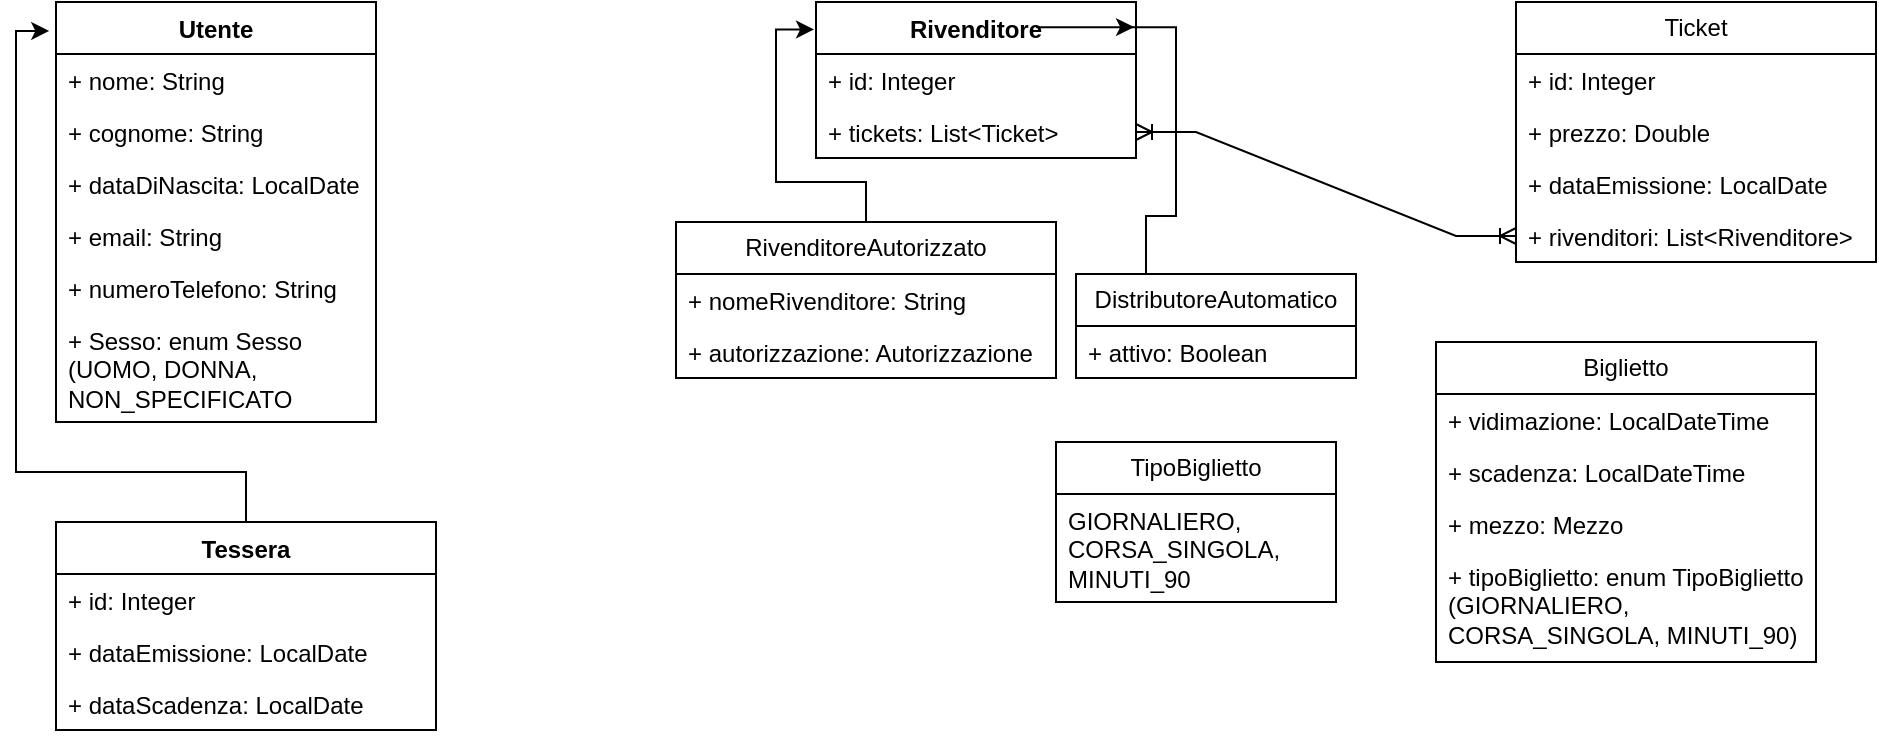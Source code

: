 <mxfile version="24.3.1" type="device">
  <diagram name="Pagina-1" id="opLL4LoB17zQIWE38la9">
    <mxGraphModel dx="819" dy="422" grid="1" gridSize="10" guides="1" tooltips="1" connect="1" arrows="1" fold="1" page="1" pageScale="1" pageWidth="3300" pageHeight="4681" math="0" shadow="0">
      <root>
        <mxCell id="0" />
        <mxCell id="1" parent="0" />
        <mxCell id="9be7_pFp6uKiazAgbo8Y-1" value="Utente" style="swimlane;fontStyle=1;align=center;verticalAlign=top;childLayout=stackLayout;horizontal=1;startSize=26;horizontalStack=0;resizeParent=1;resizeParentMax=0;resizeLast=0;collapsible=1;marginBottom=0;whiteSpace=wrap;html=1;" vertex="1" parent="1">
          <mxGeometry x="30" y="10" width="160" height="210" as="geometry" />
        </mxCell>
        <mxCell id="9be7_pFp6uKiazAgbo8Y-2" value="+ nome: String" style="text;strokeColor=none;fillColor=none;align=left;verticalAlign=top;spacingLeft=4;spacingRight=4;overflow=hidden;rotatable=0;points=[[0,0.5],[1,0.5]];portConstraint=eastwest;whiteSpace=wrap;html=1;" vertex="1" parent="9be7_pFp6uKiazAgbo8Y-1">
          <mxGeometry y="26" width="160" height="26" as="geometry" />
        </mxCell>
        <mxCell id="9be7_pFp6uKiazAgbo8Y-4" value="+ cognome: String" style="text;strokeColor=none;fillColor=none;align=left;verticalAlign=top;spacingLeft=4;spacingRight=4;overflow=hidden;rotatable=0;points=[[0,0.5],[1,0.5]];portConstraint=eastwest;whiteSpace=wrap;html=1;" vertex="1" parent="9be7_pFp6uKiazAgbo8Y-1">
          <mxGeometry y="52" width="160" height="26" as="geometry" />
        </mxCell>
        <mxCell id="9be7_pFp6uKiazAgbo8Y-8" value="+ dataDiNascita: LocalDate" style="text;strokeColor=none;fillColor=none;align=left;verticalAlign=top;spacingLeft=4;spacingRight=4;overflow=hidden;rotatable=0;points=[[0,0.5],[1,0.5]];portConstraint=eastwest;whiteSpace=wrap;html=1;" vertex="1" parent="9be7_pFp6uKiazAgbo8Y-1">
          <mxGeometry y="78" width="160" height="26" as="geometry" />
        </mxCell>
        <mxCell id="9be7_pFp6uKiazAgbo8Y-9" value="+ email: String" style="text;strokeColor=none;fillColor=none;align=left;verticalAlign=top;spacingLeft=4;spacingRight=4;overflow=hidden;rotatable=0;points=[[0,0.5],[1,0.5]];portConstraint=eastwest;whiteSpace=wrap;html=1;" vertex="1" parent="9be7_pFp6uKiazAgbo8Y-1">
          <mxGeometry y="104" width="160" height="26" as="geometry" />
        </mxCell>
        <mxCell id="9be7_pFp6uKiazAgbo8Y-10" value="+ numeroTelefono: String" style="text;strokeColor=none;fillColor=none;align=left;verticalAlign=top;spacingLeft=4;spacingRight=4;overflow=hidden;rotatable=0;points=[[0,0.5],[1,0.5]];portConstraint=eastwest;whiteSpace=wrap;html=1;" vertex="1" parent="9be7_pFp6uKiazAgbo8Y-1">
          <mxGeometry y="130" width="160" height="26" as="geometry" />
        </mxCell>
        <mxCell id="9be7_pFp6uKiazAgbo8Y-11" value="+ Sesso: enum Sesso (UOMO, DONNA, NON_SPECIFICATO" style="text;strokeColor=none;fillColor=none;align=left;verticalAlign=top;spacingLeft=4;spacingRight=4;overflow=hidden;rotatable=0;points=[[0,0.5],[1,0.5]];portConstraint=eastwest;whiteSpace=wrap;html=1;" vertex="1" parent="9be7_pFp6uKiazAgbo8Y-1">
          <mxGeometry y="156" width="160" height="54" as="geometry" />
        </mxCell>
        <mxCell id="9be7_pFp6uKiazAgbo8Y-23" value="" style="edgeStyle=orthogonalEdgeStyle;rounded=0;orthogonalLoop=1;jettySize=auto;html=1;entryX=-0.021;entryY=0.069;entryDx=0;entryDy=0;entryPerimeter=0;" edge="1" parent="1" source="9be7_pFp6uKiazAgbo8Y-17" target="9be7_pFp6uKiazAgbo8Y-1">
          <mxGeometry relative="1" as="geometry">
            <Array as="points">
              <mxPoint x="125" y="245" />
              <mxPoint x="10" y="245" />
              <mxPoint x="10" y="25" />
            </Array>
          </mxGeometry>
        </mxCell>
        <mxCell id="9be7_pFp6uKiazAgbo8Y-17" value="Tessera" style="swimlane;fontStyle=1;align=center;verticalAlign=top;childLayout=stackLayout;horizontal=1;startSize=26;horizontalStack=0;resizeParent=1;resizeParentMax=0;resizeLast=0;collapsible=1;marginBottom=0;whiteSpace=wrap;html=1;" vertex="1" parent="1">
          <mxGeometry x="30" y="270" width="190" height="104" as="geometry" />
        </mxCell>
        <mxCell id="9be7_pFp6uKiazAgbo8Y-18" value="+ id: Integer" style="text;strokeColor=none;fillColor=none;align=left;verticalAlign=top;spacingLeft=4;spacingRight=4;overflow=hidden;rotatable=0;points=[[0,0.5],[1,0.5]];portConstraint=eastwest;whiteSpace=wrap;html=1;" vertex="1" parent="9be7_pFp6uKiazAgbo8Y-17">
          <mxGeometry y="26" width="190" height="26" as="geometry" />
        </mxCell>
        <mxCell id="9be7_pFp6uKiazAgbo8Y-21" value="+ dataEmissione: LocalDate" style="text;strokeColor=none;fillColor=none;align=left;verticalAlign=top;spacingLeft=4;spacingRight=4;overflow=hidden;rotatable=0;points=[[0,0.5],[1,0.5]];portConstraint=eastwest;whiteSpace=wrap;html=1;" vertex="1" parent="9be7_pFp6uKiazAgbo8Y-17">
          <mxGeometry y="52" width="190" height="26" as="geometry" />
        </mxCell>
        <mxCell id="9be7_pFp6uKiazAgbo8Y-22" value="+ dataScadenza: LocalDate" style="text;strokeColor=none;fillColor=none;align=left;verticalAlign=top;spacingLeft=4;spacingRight=4;overflow=hidden;rotatable=0;points=[[0,0.5],[1,0.5]];portConstraint=eastwest;whiteSpace=wrap;html=1;" vertex="1" parent="9be7_pFp6uKiazAgbo8Y-17">
          <mxGeometry y="78" width="190" height="26" as="geometry" />
        </mxCell>
        <mxCell id="9be7_pFp6uKiazAgbo8Y-24" value="Rivenditore" style="swimlane;fontStyle=1;align=center;verticalAlign=top;childLayout=stackLayout;horizontal=1;startSize=26;horizontalStack=0;resizeParent=1;resizeParentMax=0;resizeLast=0;collapsible=1;marginBottom=0;whiteSpace=wrap;html=1;" vertex="1" parent="1">
          <mxGeometry x="410" y="10" width="160" height="78" as="geometry" />
        </mxCell>
        <mxCell id="9be7_pFp6uKiazAgbo8Y-25" value="+ id: Integer" style="text;strokeColor=none;fillColor=none;align=left;verticalAlign=top;spacingLeft=4;spacingRight=4;overflow=hidden;rotatable=0;points=[[0,0.5],[1,0.5]];portConstraint=eastwest;whiteSpace=wrap;html=1;" vertex="1" parent="9be7_pFp6uKiazAgbo8Y-24">
          <mxGeometry y="26" width="160" height="26" as="geometry" />
        </mxCell>
        <mxCell id="9be7_pFp6uKiazAgbo8Y-28" value="+ tickets: List&amp;lt;Ticket&amp;gt;" style="text;strokeColor=none;fillColor=none;align=left;verticalAlign=top;spacingLeft=4;spacingRight=4;overflow=hidden;rotatable=0;points=[[0,0.5],[1,0.5]];portConstraint=eastwest;whiteSpace=wrap;html=1;" vertex="1" parent="9be7_pFp6uKiazAgbo8Y-24">
          <mxGeometry y="52" width="160" height="26" as="geometry" />
        </mxCell>
        <mxCell id="9be7_pFp6uKiazAgbo8Y-37" value="" style="edgeStyle=orthogonalEdgeStyle;rounded=0;orthogonalLoop=1;jettySize=auto;html=1;entryX=-0.006;entryY=0.176;entryDx=0;entryDy=0;entryPerimeter=0;" edge="1" parent="1" source="9be7_pFp6uKiazAgbo8Y-29" target="9be7_pFp6uKiazAgbo8Y-24">
          <mxGeometry relative="1" as="geometry" />
        </mxCell>
        <mxCell id="9be7_pFp6uKiazAgbo8Y-29" value="RivenditoreAutorizzato" style="swimlane;fontStyle=0;childLayout=stackLayout;horizontal=1;startSize=26;fillColor=none;horizontalStack=0;resizeParent=1;resizeParentMax=0;resizeLast=0;collapsible=1;marginBottom=0;whiteSpace=wrap;html=1;" vertex="1" parent="1">
          <mxGeometry x="340" y="120" width="190" height="78" as="geometry">
            <mxRectangle x="340" y="120" width="160" height="30" as="alternateBounds" />
          </mxGeometry>
        </mxCell>
        <mxCell id="9be7_pFp6uKiazAgbo8Y-30" value="+ nomeRivenditore: String" style="text;strokeColor=none;fillColor=none;align=left;verticalAlign=top;spacingLeft=4;spacingRight=4;overflow=hidden;rotatable=0;points=[[0,0.5],[1,0.5]];portConstraint=eastwest;whiteSpace=wrap;html=1;" vertex="1" parent="9be7_pFp6uKiazAgbo8Y-29">
          <mxGeometry y="26" width="190" height="26" as="geometry" />
        </mxCell>
        <mxCell id="9be7_pFp6uKiazAgbo8Y-31" value="+ autorizzazione: Autorizzazione" style="text;strokeColor=none;fillColor=none;align=left;verticalAlign=top;spacingLeft=4;spacingRight=4;overflow=hidden;rotatable=0;points=[[0,0.5],[1,0.5]];portConstraint=eastwest;whiteSpace=wrap;html=1;" vertex="1" parent="9be7_pFp6uKiazAgbo8Y-29">
          <mxGeometry y="52" width="190" height="26" as="geometry" />
        </mxCell>
        <mxCell id="9be7_pFp6uKiazAgbo8Y-33" value="DistributoreAutomatico" style="swimlane;fontStyle=0;childLayout=stackLayout;horizontal=1;startSize=26;fillColor=none;horizontalStack=0;resizeParent=1;resizeParentMax=0;resizeLast=0;collapsible=1;marginBottom=0;whiteSpace=wrap;html=1;" vertex="1" parent="1">
          <mxGeometry x="540" y="146" width="140" height="52" as="geometry" />
        </mxCell>
        <mxCell id="9be7_pFp6uKiazAgbo8Y-34" value="+ attivo: Boolean" style="text;strokeColor=none;fillColor=none;align=left;verticalAlign=top;spacingLeft=4;spacingRight=4;overflow=hidden;rotatable=0;points=[[0,0.5],[1,0.5]];portConstraint=eastwest;whiteSpace=wrap;html=1;" vertex="1" parent="9be7_pFp6uKiazAgbo8Y-33">
          <mxGeometry y="26" width="140" height="26" as="geometry" />
        </mxCell>
        <mxCell id="9be7_pFp6uKiazAgbo8Y-41" style="edgeStyle=orthogonalEdgeStyle;rounded=0;orthogonalLoop=1;jettySize=auto;html=1;exitX=0.25;exitY=0;exitDx=0;exitDy=0;entryX=0.994;entryY=0.161;entryDx=0;entryDy=0;entryPerimeter=0;" edge="1" parent="1" source="9be7_pFp6uKiazAgbo8Y-33" target="9be7_pFp6uKiazAgbo8Y-24">
          <mxGeometry relative="1" as="geometry" />
        </mxCell>
        <mxCell id="9be7_pFp6uKiazAgbo8Y-42" value="Ticket" style="swimlane;fontStyle=0;childLayout=stackLayout;horizontal=1;startSize=26;fillColor=none;horizontalStack=0;resizeParent=1;resizeParentMax=0;resizeLast=0;collapsible=1;marginBottom=0;whiteSpace=wrap;html=1;" vertex="1" parent="1">
          <mxGeometry x="760" y="10" width="180" height="130" as="geometry" />
        </mxCell>
        <mxCell id="9be7_pFp6uKiazAgbo8Y-43" value="+ id: Integer" style="text;strokeColor=none;fillColor=none;align=left;verticalAlign=top;spacingLeft=4;spacingRight=4;overflow=hidden;rotatable=0;points=[[0,0.5],[1,0.5]];portConstraint=eastwest;whiteSpace=wrap;html=1;" vertex="1" parent="9be7_pFp6uKiazAgbo8Y-42">
          <mxGeometry y="26" width="180" height="26" as="geometry" />
        </mxCell>
        <mxCell id="9be7_pFp6uKiazAgbo8Y-44" value="+ prezzo: Double" style="text;strokeColor=none;fillColor=none;align=left;verticalAlign=top;spacingLeft=4;spacingRight=4;overflow=hidden;rotatable=0;points=[[0,0.5],[1,0.5]];portConstraint=eastwest;whiteSpace=wrap;html=1;" vertex="1" parent="9be7_pFp6uKiazAgbo8Y-42">
          <mxGeometry y="52" width="180" height="26" as="geometry" />
        </mxCell>
        <mxCell id="9be7_pFp6uKiazAgbo8Y-45" value="+ dataEmissione: LocalDate" style="text;strokeColor=none;fillColor=none;align=left;verticalAlign=top;spacingLeft=4;spacingRight=4;overflow=hidden;rotatable=0;points=[[0,0.5],[1,0.5]];portConstraint=eastwest;whiteSpace=wrap;html=1;" vertex="1" parent="9be7_pFp6uKiazAgbo8Y-42">
          <mxGeometry y="78" width="180" height="26" as="geometry" />
        </mxCell>
        <mxCell id="9be7_pFp6uKiazAgbo8Y-46" value="+ rivenditori: List&amp;lt;Rivenditore&amp;gt;" style="text;strokeColor=none;fillColor=none;align=left;verticalAlign=top;spacingLeft=4;spacingRight=4;overflow=hidden;rotatable=0;points=[[0,0.5],[1,0.5]];portConstraint=eastwest;whiteSpace=wrap;html=1;" vertex="1" parent="9be7_pFp6uKiazAgbo8Y-42">
          <mxGeometry y="104" width="180" height="26" as="geometry" />
        </mxCell>
        <mxCell id="9be7_pFp6uKiazAgbo8Y-47" value="" style="edgeStyle=entityRelationEdgeStyle;fontSize=12;html=1;endArrow=ERoneToMany;startArrow=ERoneToMany;rounded=0;entryX=0;entryY=0.5;entryDx=0;entryDy=0;exitX=1;exitY=0.5;exitDx=0;exitDy=0;" edge="1" parent="1" source="9be7_pFp6uKiazAgbo8Y-28" target="9be7_pFp6uKiazAgbo8Y-46">
          <mxGeometry width="100" height="100" relative="1" as="geometry">
            <mxPoint x="520" y="170" as="sourcePoint" />
            <mxPoint x="620" y="70" as="targetPoint" />
            <Array as="points">
              <mxPoint x="680" y="80" />
              <mxPoint x="680" y="60" />
              <mxPoint x="680" y="70" />
              <mxPoint x="670" y="80" />
            </Array>
          </mxGeometry>
        </mxCell>
        <mxCell id="9be7_pFp6uKiazAgbo8Y-48" value="Biglietto" style="swimlane;fontStyle=0;childLayout=stackLayout;horizontal=1;startSize=26;fillColor=none;horizontalStack=0;resizeParent=1;resizeParentMax=0;resizeLast=0;collapsible=1;marginBottom=0;whiteSpace=wrap;html=1;" vertex="1" parent="1">
          <mxGeometry x="720" y="180" width="190" height="160" as="geometry" />
        </mxCell>
        <mxCell id="9be7_pFp6uKiazAgbo8Y-49" value="+ vidimazione: LocalDateTime" style="text;strokeColor=none;fillColor=none;align=left;verticalAlign=top;spacingLeft=4;spacingRight=4;overflow=hidden;rotatable=0;points=[[0,0.5],[1,0.5]];portConstraint=eastwest;whiteSpace=wrap;html=1;" vertex="1" parent="9be7_pFp6uKiazAgbo8Y-48">
          <mxGeometry y="26" width="190" height="26" as="geometry" />
        </mxCell>
        <mxCell id="9be7_pFp6uKiazAgbo8Y-50" value="+ scadenza: LocalDateTime" style="text;strokeColor=none;fillColor=none;align=left;verticalAlign=top;spacingLeft=4;spacingRight=4;overflow=hidden;rotatable=0;points=[[0,0.5],[1,0.5]];portConstraint=eastwest;whiteSpace=wrap;html=1;" vertex="1" parent="9be7_pFp6uKiazAgbo8Y-48">
          <mxGeometry y="52" width="190" height="26" as="geometry" />
        </mxCell>
        <mxCell id="9be7_pFp6uKiazAgbo8Y-51" value="+ mezzo: Mezzo" style="text;strokeColor=none;fillColor=none;align=left;verticalAlign=top;spacingLeft=4;spacingRight=4;overflow=hidden;rotatable=0;points=[[0,0.5],[1,0.5]];portConstraint=eastwest;whiteSpace=wrap;html=1;" vertex="1" parent="9be7_pFp6uKiazAgbo8Y-48">
          <mxGeometry y="78" width="190" height="26" as="geometry" />
        </mxCell>
        <mxCell id="9be7_pFp6uKiazAgbo8Y-52" value="+ tipoBiglietto: enum TipoBiglietto (GIORNALIERO, CORSA_SINGOLA, MINUTI_90)" style="text;strokeColor=none;fillColor=none;align=left;verticalAlign=top;spacingLeft=4;spacingRight=4;overflow=hidden;rotatable=0;points=[[0,0.5],[1,0.5]];portConstraint=eastwest;whiteSpace=wrap;html=1;" vertex="1" parent="9be7_pFp6uKiazAgbo8Y-48">
          <mxGeometry y="104" width="190" height="56" as="geometry" />
        </mxCell>
        <mxCell id="9be7_pFp6uKiazAgbo8Y-53" value="TipoBiglietto" style="swimlane;fontStyle=0;childLayout=stackLayout;horizontal=1;startSize=26;fillColor=none;horizontalStack=0;resizeParent=1;resizeParentMax=0;resizeLast=0;collapsible=1;marginBottom=0;whiteSpace=wrap;html=1;" vertex="1" parent="1">
          <mxGeometry x="530" y="230" width="140" height="80" as="geometry" />
        </mxCell>
        <mxCell id="9be7_pFp6uKiazAgbo8Y-54" value="GIORNALIERO, CORSA_SINGOLA, MINUTI_90" style="text;strokeColor=none;fillColor=none;align=left;verticalAlign=top;spacingLeft=4;spacingRight=4;overflow=hidden;rotatable=0;points=[[0,0.5],[1,0.5]];portConstraint=eastwest;whiteSpace=wrap;html=1;" vertex="1" parent="9be7_pFp6uKiazAgbo8Y-53">
          <mxGeometry y="26" width="140" height="54" as="geometry" />
        </mxCell>
      </root>
    </mxGraphModel>
  </diagram>
</mxfile>
